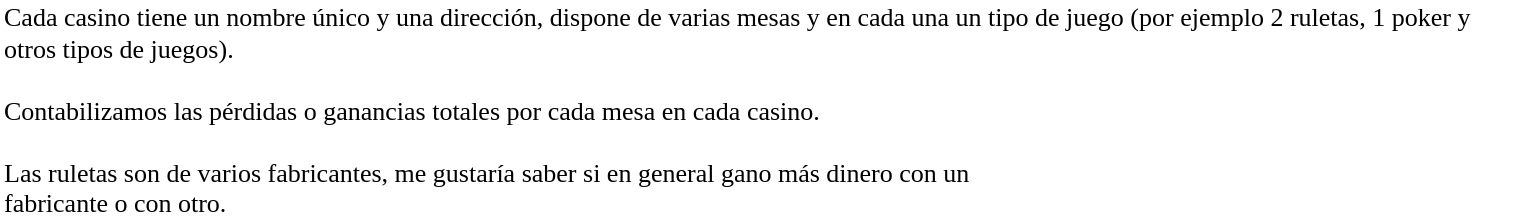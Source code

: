 <mxfile version="22.1.3" type="github">
  <diagram name="Página-1" id="AiLEBq430D1O8LsS42Yc">
    <mxGraphModel dx="1434" dy="750" grid="1" gridSize="10" guides="1" tooltips="1" connect="1" arrows="1" fold="1" page="1" pageScale="1" pageWidth="827" pageHeight="1169" math="0" shadow="0">
      <root>
        <mxCell id="0" />
        <mxCell id="1" parent="0" />
        <mxCell id="9Nb8sZ4_BTR4iNPmc8ov-2" value="&lt;div&gt;Cada casino tiene un nombre único y una dirección, dispone de varias mesas y en cada una un&amp;nbsp;&lt;span style=&quot;background-color: initial;&quot;&gt;tipo de juego (por ejemplo 2 ruletas, 1 poker y otros tipos de juegos).&lt;/span&gt;&lt;/div&gt;&lt;div&gt;&lt;span style=&quot;background-color: initial;&quot;&gt;&lt;br&gt;&lt;/span&gt;&lt;/div&gt;&lt;div&gt;Contabilizamos las pérdidas o ganancias totales por cada mesa en cada casino.&lt;/div&gt;&lt;div&gt;&lt;br&gt;&lt;/div&gt;&lt;div&gt;Las ruletas son de varios fabricantes, me gustaría saber si en general gano más dinero con un&lt;/div&gt;&lt;div&gt;fabricante o con otro.&lt;/div&gt;" style="text;html=1;strokeColor=none;fillColor=none;align=left;verticalAlign=middle;whiteSpace=wrap;rounded=0;fontFamily=Verdana;fontSize=13;" vertex="1" parent="1">
          <mxGeometry x="34" y="40" width="760" height="110" as="geometry" />
        </mxCell>
      </root>
    </mxGraphModel>
  </diagram>
</mxfile>
